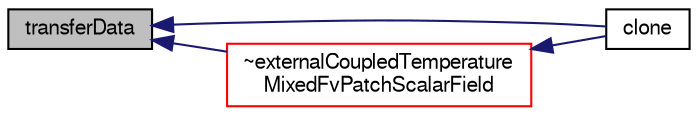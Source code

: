 digraph "transferData"
{
  bgcolor="transparent";
  edge [fontname="FreeSans",fontsize="10",labelfontname="FreeSans",labelfontsize="10"];
  node [fontname="FreeSans",fontsize="10",shape=record];
  rankdir="LR";
  Node549 [label="transferData",height=0.2,width=0.4,color="black", fillcolor="grey75", style="filled", fontcolor="black"];
  Node549 -> Node550 [dir="back",color="midnightblue",fontsize="10",style="solid",fontname="FreeSans"];
  Node550 [label="clone",height=0.2,width=0.4,color="black",URL="$a30778.html#aeb63be02eee4e7adcfc5bcad6983cdc2",tooltip="Construct and return a clone setting internal field reference. "];
  Node549 -> Node551 [dir="back",color="midnightblue",fontsize="10",style="solid",fontname="FreeSans"];
  Node551 [label="~externalCoupledTemperature\lMixedFvPatchScalarField",height=0.2,width=0.4,color="red",URL="$a30778.html#a73fca7652d76946eab066d2e5857ba6f",tooltip="Destructor. "];
  Node551 -> Node550 [dir="back",color="midnightblue",fontsize="10",style="solid",fontname="FreeSans"];
}
